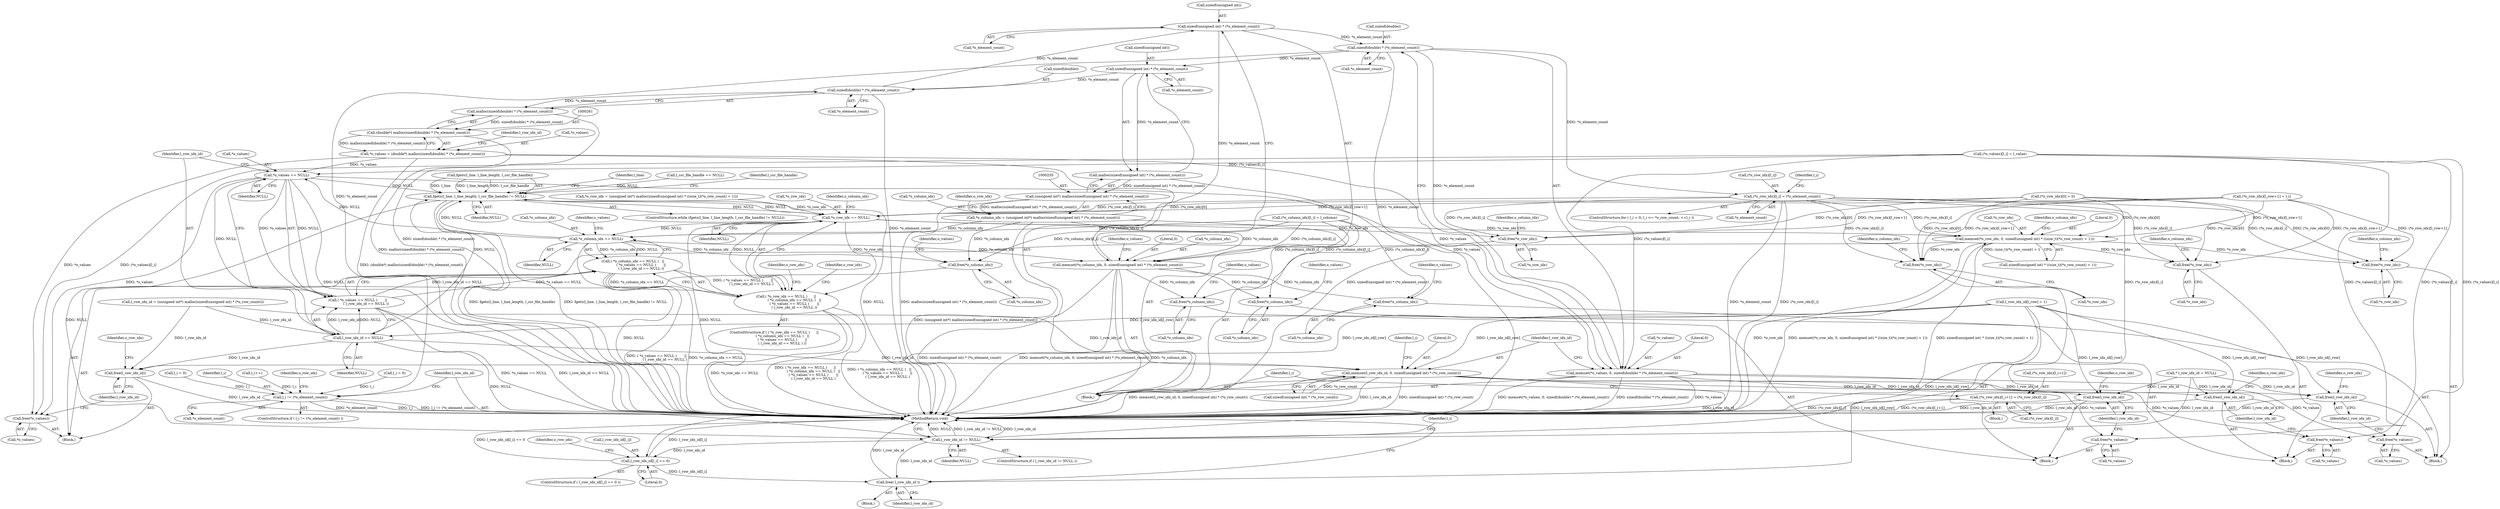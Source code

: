 digraph "0_libxsmm_151481489192e6d1997f8bde52c5c425ea41741d_2@API" {
"1000344" [label="(Call,sizeof(unsigned int) * (*o_element_count))"];
"1000263" [label="(Call,sizeof(double) * (*o_element_count))"];
"1000237" [label="(Call,sizeof(unsigned int) * (*o_element_count))"];
"1000353" [label="(Call,sizeof(double) * (*o_element_count))"];
"1000344" [label="(Call,sizeof(unsigned int) * (*o_element_count))"];
"1000340" [label="(Call,memset(*o_column_idx, 0, sizeof(unsigned int) * (*o_element_count)))"];
"1000180" [label="(Call,free(*o_column_idx))"];
"1000433" [label="(Call,free(*o_column_idx))"];
"1000501" [label="(Call,free(*o_column_idx))"];
"1000236" [label="(Call,malloc(sizeof(unsigned int) * (*o_element_count)))"];
"1000234" [label="(Call,(unsigned int*) malloc(sizeof(unsigned int) * (*o_element_count)))"];
"1000231" [label="(Call,*o_column_idx = (unsigned int*) malloc(sizeof(unsigned int) * (*o_element_count)))"];
"1000285" [label="(Call,*o_column_idx == NULL)"];
"1000164" [label="(Call,fgets(l_line, l_line_length, l_csr_file_handle) != NULL)"];
"1000280" [label="(Call,*o_row_idx == NULL)"];
"1000279" [label="(Call,( *o_row_idx == NULL )      ||\n               ( *o_column_idx == NULL )   ||\n               ( *o_values == NULL )       ||\n               ( l_row_idx_id == NULL ))"];
"1000298" [label="(Call,free(*o_row_idx))"];
"1000327" [label="(Call,memset(*o_row_idx, 0, sizeof(unsigned int) * ((size_t)(*o_row_count) + 1)))"];
"1000177" [label="(Call,free(*o_row_idx))"];
"1000430" [label="(Call,free(*o_row_idx))"];
"1000498" [label="(Call,free(*o_row_idx))"];
"1000526" [label="(Call,l_row_idx_id != NULL)"];
"1000542" [label="(Call,l_row_idx_id[l_i] == 0)"];
"1000559" [label="(Call,free( l_row_idx_id ))"];
"1000284" [label="(Call,( *o_column_idx == NULL )   ||\n               ( *o_values == NULL )       ||\n               ( l_row_idx_id == NULL ))"];
"1000290" [label="(Call,*o_values == NULL)"];
"1000289" [label="(Call,( *o_values == NULL )       ||\n               ( l_row_idx_id == NULL ))"];
"1000294" [label="(Call,l_row_idx_id == NULL)"];
"1000307" [label="(Call,free(l_row_idx_id))"];
"1000358" [label="(Call,memset(l_row_idx_id, 0, sizeof(unsigned int) * (*o_row_count)))"];
"1000186" [label="(Call,free(l_row_idx_id))"];
"1000439" [label="(Call,free(l_row_idx_id))"];
"1000507" [label="(Call,free(l_row_idx_id))"];
"1000304" [label="(Call,free(*o_values))"];
"1000349" [label="(Call,memset(*o_values, 0, sizeof(double) * (*o_element_count)))"];
"1000183" [label="(Call,free(*o_values))"];
"1000436" [label="(Call,free(*o_values))"];
"1000504" [label="(Call,free(*o_values))"];
"1000301" [label="(Call,free(*o_column_idx))"];
"1000262" [label="(Call,malloc(sizeof(double) * (*o_element_count)))"];
"1000260" [label="(Call,(double*) malloc(sizeof(double) * (*o_element_count)))"];
"1000257" [label="(Call,*o_values = (double*) malloc(sizeof(double) * (*o_element_count)))"];
"1000376" [label="(Call,(*o_row_idx)[l_i] = (*o_element_count))"];
"1000548" [label="(Call,(*o_row_idx)[l_i+1] = (*o_row_idx)[l_i])"];
"1000493" [label="(Call,l_i != (*o_element_count))"];
"1000561" [label="(MethodReturn,void)"];
"1000494" [label="(Identifier,l_i)"];
"1000482" [label="(Call,(*o_row_idx)[l_row+1] = l_i)"];
"1000308" [label="(Identifier,l_row_idx_id)"];
"1000477" [label="(Call,l_row_idx_id[l_row] = 1)"];
"1000340" [label="(Call,memset(*o_column_idx, 0, sizeof(unsigned int) * (*o_element_count)))"];
"1000469" [label="(Call,(*o_values)[l_i] = l_value)"];
"1000288" [label="(Identifier,NULL)"];
"1000547" [label="(Block,)"];
"1000298" [label="(Call,free(*o_row_idx))"];
"1000375" [label="(Identifier,l_i)"];
"1000295" [label="(Identifier,l_row_idx_id)"];
"1000286" [label="(Call,*o_column_idx)"];
"1000180" [label="(Call,free(*o_column_idx))"];
"1000475" [label="(Call,l_i++)"];
"1000551" [label="(Identifier,o_row_idx)"];
"1000526" [label="(Call,l_row_idx_id != NULL)"];
"1000506" [label="(Identifier,o_values)"];
"1000293" [label="(Identifier,NULL)"];
"1000230" [label="(Block,)"];
"1000500" [label="(Identifier,o_row_idx)"];
"1000528" [label="(Identifier,NULL)"];
"1000304" [label="(Call,free(*o_values))"];
"1000376" [label="(Call,(*o_row_idx)[l_i] = (*o_element_count))"];
"1000555" [label="(Call,(*o_row_idx)[l_i])"];
"1000495" [label="(Call,*o_element_count)"];
"1000176" [label="(Block,)"];
"1000187" [label="(Identifier,l_row_idx_id)"];
"1000345" [label="(Call,sizeof(unsigned int))"];
"1000383" [label="(Call,(*o_row_idx)[0] = 0)"];
"1000377" [label="(Call,(*o_row_idx)[l_i])"];
"1000505" [label="(Call,*o_values)"];
"1000492" [label="(ControlStructure,if ( l_i != (*o_element_count) ))"];
"1000352" [label="(Literal,0)"];
"1000532" [label="(Identifier,l_i)"];
"1000360" [label="(Literal,0)"];
"1000330" [label="(Literal,0)"];
"1000491" [label="(Identifier,l_csr_file_handle)"];
"1000436" [label="(Call,free(*o_values))"];
"1000290" [label="(Call,*o_values == NULL)"];
"1000285" [label="(Call,*o_column_idx == NULL)"];
"1000433" [label="(Call,free(*o_column_idx))"];
"1000361" [label="(Call,sizeof(unsigned int) * (*o_row_count))"];
"1000542" [label="(Call,l_row_idx_id[l_i] == 0)"];
"1000307" [label="(Call,free(l_row_idx_id))"];
"1000437" [label="(Call,*o_values)"];
"1000502" [label="(Call,*o_column_idx)"];
"1000504" [label="(Call,free(*o_values))"];
"1000182" [label="(Identifier,o_column_idx)"];
"1000359" [label="(Identifier,l_row_idx_id)"];
"1000302" [label="(Call,*o_column_idx)"];
"1000232" [label="(Call,*o_column_idx)"];
"1000435" [label="(Identifier,o_column_idx)"];
"1000498" [label="(Call,free(*o_row_idx))"];
"1000356" [label="(Call,*o_element_count)"];
"1000297" [label="(Block,)"];
"1000266" [label="(Call,*o_element_count)"];
"1000354" [label="(Call,sizeof(double))"];
"1000174" [label="(Identifier,l_line)"];
"1000236" [label="(Call,malloc(sizeof(unsigned int) * (*o_element_count)))"];
"1000311" [label="(Identifier,o_row_idx)"];
"1000178" [label="(Call,*o_row_idx)"];
"1000541" [label="(ControlStructure,if ( l_row_idx_id[l_i] == 0 ))"];
"1000434" [label="(Call,*o_column_idx)"];
"1000389" [label="(Call,l_i = 0)"];
"1000349" [label="(Call,memset(*o_values, 0, sizeof(double) * (*o_element_count)))"];
"1000366" [label="(ControlStructure,for ( l_i = 0; l_i <= *o_row_count; ++l_i ))"];
"1000493" [label="(Call,l_i != (*o_element_count))"];
"1000546" [label="(Literal,0)"];
"1000165" [label="(Call,fgets(l_line, l_line_length, l_csr_file_handle))"];
"1000238" [label="(Call,sizeof(unsigned int))"];
"1000231" [label="(Call,*o_column_idx = (unsigned int*) malloc(sizeof(unsigned int) * (*o_element_count)))"];
"1000344" [label="(Call,sizeof(unsigned int) * (*o_element_count))"];
"1000353" [label="(Call,sizeof(double) * (*o_element_count))"];
"1000499" [label="(Call,*o_row_idx)"];
"1000280" [label="(Call,*o_row_idx == NULL)"];
"1000234" [label="(Call,(unsigned int*) malloc(sizeof(unsigned int) * (*o_element_count)))"];
"1000351" [label="(Identifier,o_values)"];
"1000329" [label="(Identifier,o_row_idx)"];
"1000169" [label="(Identifier,NULL)"];
"1000164" [label="(Call,fgets(l_line, l_line_length, l_csr_file_handle) != NULL)"];
"1000430" [label="(Call,free(*o_row_idx))"];
"1000438" [label="(Identifier,o_values)"];
"1000292" [label="(Identifier,o_values)"];
"1000559" [label="(Call,free( l_row_idx_id ))"];
"1000497" [label="(Block,)"];
"1000268" [label="(Call,l_row_idx_id = (unsigned int*) malloc(sizeof(unsigned int) * (*o_row_count)))"];
"1000529" [label="(Block,)"];
"1000184" [label="(Call,*o_values)"];
"1000142" [label="(Call,* l_row_idx_id = NULL)"];
"1000463" [label="(Call,(*o_column_idx)[l_i] = l_column)"];
"1000439" [label="(Call,free(l_row_idx_id))"];
"1000507" [label="(Call,free(l_row_idx_id))"];
"1000443" [label="(Identifier,o_row_idx)"];
"1000279" [label="(Call,( *o_row_idx == NULL )      ||\n               ( *o_column_idx == NULL )   ||\n               ( *o_values == NULL )       ||\n               ( l_row_idx_id == NULL ))"];
"1000368" [label="(Identifier,l_i)"];
"1000244" [label="(Identifier,o_row_idx)"];
"1000299" [label="(Call,*o_row_idx)"];
"1000237" [label="(Call,sizeof(unsigned int) * (*o_element_count))"];
"1000264" [label="(Call,sizeof(double))"];
"1000240" [label="(Call,*o_element_count)"];
"1000511" [label="(Identifier,o_row_idx)"];
"1000328" [label="(Call,*o_row_idx)"];
"1000431" [label="(Call,*o_row_idx)"];
"1000300" [label="(Identifier,o_row_idx)"];
"1000190" [label="(Identifier,o_row_idx)"];
"1000186" [label="(Call,free(l_row_idx_id))"];
"1000342" [label="(Identifier,o_column_idx)"];
"1000548" [label="(Call,(*o_row_idx)[l_i+1] = (*o_row_idx)[l_i])"];
"1000257" [label="(Call,*o_values = (double*) malloc(sizeof(double) * (*o_element_count)))"];
"1000263" [label="(Call,sizeof(double) * (*o_element_count))"];
"1000294" [label="(Call,l_row_idx_id == NULL)"];
"1000183" [label="(Call,free(*o_values))"];
"1000501" [label="(Call,free(*o_column_idx))"];
"1000185" [label="(Identifier,o_values)"];
"1000177" [label="(Call,free(*o_row_idx))"];
"1000296" [label="(Identifier,NULL)"];
"1000155" [label="(Call,l_csr_file_handle == NULL)"];
"1000429" [label="(Block,)"];
"1000549" [label="(Call,(*o_row_idx)[l_i+1])"];
"1000146" [label="(Call,l_i = 0)"];
"1000305" [label="(Call,*o_values)"];
"1000327" [label="(Call,memset(*o_row_idx, 0, sizeof(unsigned int) * ((size_t)(*o_row_count) + 1)))"];
"1000503" [label="(Identifier,o_column_idx)"];
"1000343" [label="(Literal,0)"];
"1000283" [label="(Identifier,NULL)"];
"1000539" [label="(Identifier,l_i)"];
"1000291" [label="(Call,*o_values)"];
"1000163" [label="(ControlStructure,while (fgets(l_line, l_line_length, l_csr_file_handle) != NULL))"];
"1000303" [label="(Identifier,o_column_idx)"];
"1000242" [label="(Call,*o_row_idx = (unsigned int*) malloc(sizeof(unsigned int) * ((size_t)(*o_row_count) + 1)))"];
"1000347" [label="(Call,*o_element_count)"];
"1000278" [label="(ControlStructure,if ( ( *o_row_idx == NULL )      ||\n               ( *o_column_idx == NULL )   ||\n               ( *o_values == NULL )       ||\n               ( l_row_idx_id == NULL ) ))"];
"1000525" [label="(ControlStructure,if ( l_row_idx_id != NULL ))"];
"1000560" [label="(Identifier,l_row_idx_id)"];
"1000284" [label="(Call,( *o_column_idx == NULL )   ||\n               ( *o_values == NULL )       ||\n               ( l_row_idx_id == NULL ))"];
"1000440" [label="(Identifier,l_row_idx_id)"];
"1000258" [label="(Call,*o_values)"];
"1000527" [label="(Identifier,l_row_idx_id)"];
"1000260" [label="(Call,(double*) malloc(sizeof(double) * (*o_element_count)))"];
"1000262" [label="(Call,malloc(sizeof(double) * (*o_element_count)))"];
"1000301" [label="(Call,free(*o_column_idx))"];
"1000281" [label="(Call,*o_row_idx)"];
"1000306" [label="(Identifier,o_values)"];
"1000269" [label="(Identifier,l_row_idx_id)"];
"1000287" [label="(Identifier,o_column_idx)"];
"1000350" [label="(Call,*o_values)"];
"1000358" [label="(Call,memset(l_row_idx_id, 0, sizeof(unsigned int) * (*o_row_count)))"];
"1000289" [label="(Call,( *o_values == NULL )       ||\n               ( l_row_idx_id == NULL ))"];
"1000181" [label="(Call,*o_column_idx)"];
"1000341" [label="(Call,*o_column_idx)"];
"1000543" [label="(Call,l_row_idx_id[l_i])"];
"1000381" [label="(Call,*o_element_count)"];
"1000508" [label="(Identifier,l_row_idx_id)"];
"1000331" [label="(Call,sizeof(unsigned int) * ((size_t)(*o_row_count) + 1))"];
"1000344" -> "1000340"  [label="AST: "];
"1000344" -> "1000347"  [label="CFG: "];
"1000345" -> "1000344"  [label="AST: "];
"1000347" -> "1000344"  [label="AST: "];
"1000340" -> "1000344"  [label="CFG: "];
"1000344" -> "1000340"  [label="DDG: *o_element_count"];
"1000263" -> "1000344"  [label="DDG: *o_element_count"];
"1000344" -> "1000353"  [label="DDG: *o_element_count"];
"1000263" -> "1000262"  [label="AST: "];
"1000263" -> "1000266"  [label="CFG: "];
"1000264" -> "1000263"  [label="AST: "];
"1000266" -> "1000263"  [label="AST: "];
"1000262" -> "1000263"  [label="CFG: "];
"1000263" -> "1000561"  [label="DDG: *o_element_count"];
"1000263" -> "1000262"  [label="DDG: *o_element_count"];
"1000237" -> "1000263"  [label="DDG: *o_element_count"];
"1000237" -> "1000236"  [label="AST: "];
"1000237" -> "1000240"  [label="CFG: "];
"1000238" -> "1000237"  [label="AST: "];
"1000240" -> "1000237"  [label="AST: "];
"1000236" -> "1000237"  [label="CFG: "];
"1000237" -> "1000236"  [label="DDG: *o_element_count"];
"1000353" -> "1000237"  [label="DDG: *o_element_count"];
"1000353" -> "1000349"  [label="AST: "];
"1000353" -> "1000356"  [label="CFG: "];
"1000354" -> "1000353"  [label="AST: "];
"1000356" -> "1000353"  [label="AST: "];
"1000349" -> "1000353"  [label="CFG: "];
"1000353" -> "1000561"  [label="DDG: *o_element_count"];
"1000353" -> "1000349"  [label="DDG: *o_element_count"];
"1000353" -> "1000376"  [label="DDG: *o_element_count"];
"1000353" -> "1000493"  [label="DDG: *o_element_count"];
"1000340" -> "1000230"  [label="AST: "];
"1000341" -> "1000340"  [label="AST: "];
"1000343" -> "1000340"  [label="AST: "];
"1000351" -> "1000340"  [label="CFG: "];
"1000340" -> "1000561"  [label="DDG: sizeof(unsigned int) * (*o_element_count)"];
"1000340" -> "1000561"  [label="DDG: memset(*o_column_idx, 0, sizeof(unsigned int) * (*o_element_count))"];
"1000340" -> "1000561"  [label="DDG: *o_column_idx"];
"1000340" -> "1000180"  [label="DDG: *o_column_idx"];
"1000285" -> "1000340"  [label="DDG: *o_column_idx"];
"1000463" -> "1000340"  [label="DDG: (*o_column_idx)[l_i]"];
"1000231" -> "1000340"  [label="DDG: *o_column_idx"];
"1000340" -> "1000433"  [label="DDG: *o_column_idx"];
"1000340" -> "1000501"  [label="DDG: *o_column_idx"];
"1000180" -> "1000176"  [label="AST: "];
"1000180" -> "1000181"  [label="CFG: "];
"1000181" -> "1000180"  [label="AST: "];
"1000185" -> "1000180"  [label="CFG: "];
"1000463" -> "1000180"  [label="DDG: (*o_column_idx)[l_i]"];
"1000433" -> "1000429"  [label="AST: "];
"1000433" -> "1000434"  [label="CFG: "];
"1000434" -> "1000433"  [label="AST: "];
"1000438" -> "1000433"  [label="CFG: "];
"1000463" -> "1000433"  [label="DDG: (*o_column_idx)[l_i]"];
"1000501" -> "1000497"  [label="AST: "];
"1000501" -> "1000502"  [label="CFG: "];
"1000502" -> "1000501"  [label="AST: "];
"1000506" -> "1000501"  [label="CFG: "];
"1000463" -> "1000501"  [label="DDG: (*o_column_idx)[l_i]"];
"1000236" -> "1000234"  [label="AST: "];
"1000234" -> "1000236"  [label="CFG: "];
"1000236" -> "1000561"  [label="DDG: sizeof(unsigned int) * (*o_element_count)"];
"1000236" -> "1000234"  [label="DDG: sizeof(unsigned int) * (*o_element_count)"];
"1000234" -> "1000231"  [label="AST: "];
"1000235" -> "1000234"  [label="AST: "];
"1000231" -> "1000234"  [label="CFG: "];
"1000234" -> "1000561"  [label="DDG: malloc(sizeof(unsigned int) * (*o_element_count))"];
"1000234" -> "1000231"  [label="DDG: malloc(sizeof(unsigned int) * (*o_element_count))"];
"1000231" -> "1000230"  [label="AST: "];
"1000232" -> "1000231"  [label="AST: "];
"1000244" -> "1000231"  [label="CFG: "];
"1000231" -> "1000561"  [label="DDG: (unsigned int*) malloc(sizeof(unsigned int) * (*o_element_count))"];
"1000231" -> "1000285"  [label="DDG: *o_column_idx"];
"1000231" -> "1000301"  [label="DDG: *o_column_idx"];
"1000285" -> "1000284"  [label="AST: "];
"1000285" -> "1000288"  [label="CFG: "];
"1000286" -> "1000285"  [label="AST: "];
"1000288" -> "1000285"  [label="AST: "];
"1000292" -> "1000285"  [label="CFG: "];
"1000284" -> "1000285"  [label="CFG: "];
"1000285" -> "1000561"  [label="DDG: NULL"];
"1000285" -> "1000164"  [label="DDG: NULL"];
"1000285" -> "1000284"  [label="DDG: *o_column_idx"];
"1000285" -> "1000284"  [label="DDG: NULL"];
"1000463" -> "1000285"  [label="DDG: (*o_column_idx)[l_i]"];
"1000280" -> "1000285"  [label="DDG: NULL"];
"1000285" -> "1000290"  [label="DDG: NULL"];
"1000285" -> "1000301"  [label="DDG: *o_column_idx"];
"1000164" -> "1000163"  [label="AST: "];
"1000164" -> "1000169"  [label="CFG: "];
"1000165" -> "1000164"  [label="AST: "];
"1000169" -> "1000164"  [label="AST: "];
"1000174" -> "1000164"  [label="CFG: "];
"1000491" -> "1000164"  [label="CFG: "];
"1000164" -> "1000561"  [label="DDG: fgets(l_line, l_line_length, l_csr_file_handle) != NULL"];
"1000164" -> "1000561"  [label="DDG: NULL"];
"1000164" -> "1000561"  [label="DDG: fgets(l_line, l_line_length, l_csr_file_handle)"];
"1000165" -> "1000164"  [label="DDG: l_line"];
"1000165" -> "1000164"  [label="DDG: l_line_length"];
"1000165" -> "1000164"  [label="DDG: l_csr_file_handle"];
"1000280" -> "1000164"  [label="DDG: NULL"];
"1000290" -> "1000164"  [label="DDG: NULL"];
"1000294" -> "1000164"  [label="DDG: NULL"];
"1000155" -> "1000164"  [label="DDG: NULL"];
"1000164" -> "1000280"  [label="DDG: NULL"];
"1000164" -> "1000526"  [label="DDG: NULL"];
"1000280" -> "1000279"  [label="AST: "];
"1000280" -> "1000283"  [label="CFG: "];
"1000281" -> "1000280"  [label="AST: "];
"1000283" -> "1000280"  [label="AST: "];
"1000287" -> "1000280"  [label="CFG: "];
"1000279" -> "1000280"  [label="CFG: "];
"1000280" -> "1000561"  [label="DDG: NULL"];
"1000280" -> "1000279"  [label="DDG: *o_row_idx"];
"1000280" -> "1000279"  [label="DDG: NULL"];
"1000376" -> "1000280"  [label="DDG: (*o_row_idx)[l_i]"];
"1000383" -> "1000280"  [label="DDG: (*o_row_idx)[0]"];
"1000482" -> "1000280"  [label="DDG: (*o_row_idx)[l_row+1]"];
"1000242" -> "1000280"  [label="DDG: *o_row_idx"];
"1000280" -> "1000298"  [label="DDG: *o_row_idx"];
"1000280" -> "1000327"  [label="DDG: *o_row_idx"];
"1000279" -> "1000278"  [label="AST: "];
"1000279" -> "1000284"  [label="CFG: "];
"1000284" -> "1000279"  [label="AST: "];
"1000300" -> "1000279"  [label="CFG: "];
"1000329" -> "1000279"  [label="CFG: "];
"1000279" -> "1000561"  [label="DDG: ( *o_column_idx == NULL )   ||\n               ( *o_values == NULL )       ||\n               ( l_row_idx_id == NULL )"];
"1000279" -> "1000561"  [label="DDG: *o_row_idx == NULL"];
"1000279" -> "1000561"  [label="DDG: ( *o_row_idx == NULL )      ||\n               ( *o_column_idx == NULL )   ||\n               ( *o_values == NULL )       ||\n               ( l_row_idx_id == NULL )"];
"1000284" -> "1000279"  [label="DDG: *o_column_idx == NULL"];
"1000284" -> "1000279"  [label="DDG: ( *o_values == NULL )       ||\n               ( l_row_idx_id == NULL )"];
"1000298" -> "1000297"  [label="AST: "];
"1000298" -> "1000299"  [label="CFG: "];
"1000299" -> "1000298"  [label="AST: "];
"1000303" -> "1000298"  [label="CFG: "];
"1000376" -> "1000298"  [label="DDG: (*o_row_idx)[l_i]"];
"1000383" -> "1000298"  [label="DDG: (*o_row_idx)[0]"];
"1000482" -> "1000298"  [label="DDG: (*o_row_idx)[l_row+1]"];
"1000327" -> "1000230"  [label="AST: "];
"1000327" -> "1000331"  [label="CFG: "];
"1000328" -> "1000327"  [label="AST: "];
"1000330" -> "1000327"  [label="AST: "];
"1000331" -> "1000327"  [label="AST: "];
"1000342" -> "1000327"  [label="CFG: "];
"1000327" -> "1000561"  [label="DDG: sizeof(unsigned int) * ((size_t)(*o_row_count) + 1)"];
"1000327" -> "1000561"  [label="DDG: *o_row_idx"];
"1000327" -> "1000561"  [label="DDG: memset(*o_row_idx, 0, sizeof(unsigned int) * ((size_t)(*o_row_count) + 1))"];
"1000327" -> "1000177"  [label="DDG: *o_row_idx"];
"1000376" -> "1000327"  [label="DDG: (*o_row_idx)[l_i]"];
"1000383" -> "1000327"  [label="DDG: (*o_row_idx)[0]"];
"1000482" -> "1000327"  [label="DDG: (*o_row_idx)[l_row+1]"];
"1000331" -> "1000327"  [label="DDG: (size_t)(*o_row_count) + 1"];
"1000327" -> "1000430"  [label="DDG: *o_row_idx"];
"1000327" -> "1000498"  [label="DDG: *o_row_idx"];
"1000177" -> "1000176"  [label="AST: "];
"1000177" -> "1000178"  [label="CFG: "];
"1000178" -> "1000177"  [label="AST: "];
"1000182" -> "1000177"  [label="CFG: "];
"1000376" -> "1000177"  [label="DDG: (*o_row_idx)[l_i]"];
"1000383" -> "1000177"  [label="DDG: (*o_row_idx)[0]"];
"1000482" -> "1000177"  [label="DDG: (*o_row_idx)[l_row+1]"];
"1000430" -> "1000429"  [label="AST: "];
"1000430" -> "1000431"  [label="CFG: "];
"1000431" -> "1000430"  [label="AST: "];
"1000435" -> "1000430"  [label="CFG: "];
"1000376" -> "1000430"  [label="DDG: (*o_row_idx)[l_i]"];
"1000383" -> "1000430"  [label="DDG: (*o_row_idx)[0]"];
"1000482" -> "1000430"  [label="DDG: (*o_row_idx)[l_row+1]"];
"1000498" -> "1000497"  [label="AST: "];
"1000498" -> "1000499"  [label="CFG: "];
"1000499" -> "1000498"  [label="AST: "];
"1000503" -> "1000498"  [label="CFG: "];
"1000376" -> "1000498"  [label="DDG: (*o_row_idx)[l_i]"];
"1000383" -> "1000498"  [label="DDG: (*o_row_idx)[0]"];
"1000482" -> "1000498"  [label="DDG: (*o_row_idx)[l_row+1]"];
"1000526" -> "1000525"  [label="AST: "];
"1000526" -> "1000528"  [label="CFG: "];
"1000527" -> "1000526"  [label="AST: "];
"1000528" -> "1000526"  [label="AST: "];
"1000532" -> "1000526"  [label="CFG: "];
"1000561" -> "1000526"  [label="CFG: "];
"1000526" -> "1000561"  [label="DDG: NULL"];
"1000526" -> "1000561"  [label="DDG: l_row_idx_id != NULL"];
"1000526" -> "1000561"  [label="DDG: l_row_idx_id"];
"1000142" -> "1000526"  [label="DDG: l_row_idx_id"];
"1000477" -> "1000526"  [label="DDG: l_row_idx_id[l_row]"];
"1000358" -> "1000526"  [label="DDG: l_row_idx_id"];
"1000526" -> "1000542"  [label="DDG: l_row_idx_id"];
"1000526" -> "1000559"  [label="DDG: l_row_idx_id"];
"1000542" -> "1000541"  [label="AST: "];
"1000542" -> "1000546"  [label="CFG: "];
"1000543" -> "1000542"  [label="AST: "];
"1000546" -> "1000542"  [label="AST: "];
"1000551" -> "1000542"  [label="CFG: "];
"1000539" -> "1000542"  [label="CFG: "];
"1000542" -> "1000561"  [label="DDG: l_row_idx_id[l_i] == 0"];
"1000542" -> "1000561"  [label="DDG: l_row_idx_id[l_i]"];
"1000542" -> "1000559"  [label="DDG: l_row_idx_id[l_i]"];
"1000559" -> "1000529"  [label="AST: "];
"1000559" -> "1000560"  [label="CFG: "];
"1000560" -> "1000559"  [label="AST: "];
"1000561" -> "1000559"  [label="CFG: "];
"1000559" -> "1000561"  [label="DDG: l_row_idx_id"];
"1000477" -> "1000559"  [label="DDG: l_row_idx_id[l_row]"];
"1000284" -> "1000289"  [label="CFG: "];
"1000289" -> "1000284"  [label="AST: "];
"1000284" -> "1000561"  [label="DDG: *o_column_idx == NULL"];
"1000284" -> "1000561"  [label="DDG: ( *o_values == NULL )       ||\n               ( l_row_idx_id == NULL )"];
"1000289" -> "1000284"  [label="DDG: *o_values == NULL"];
"1000289" -> "1000284"  [label="DDG: l_row_idx_id == NULL"];
"1000290" -> "1000289"  [label="AST: "];
"1000290" -> "1000293"  [label="CFG: "];
"1000291" -> "1000290"  [label="AST: "];
"1000293" -> "1000290"  [label="AST: "];
"1000295" -> "1000290"  [label="CFG: "];
"1000289" -> "1000290"  [label="CFG: "];
"1000290" -> "1000561"  [label="DDG: NULL"];
"1000290" -> "1000289"  [label="DDG: *o_values"];
"1000290" -> "1000289"  [label="DDG: NULL"];
"1000257" -> "1000290"  [label="DDG: *o_values"];
"1000469" -> "1000290"  [label="DDG: (*o_values)[l_i]"];
"1000290" -> "1000294"  [label="DDG: NULL"];
"1000290" -> "1000304"  [label="DDG: *o_values"];
"1000290" -> "1000349"  [label="DDG: *o_values"];
"1000289" -> "1000294"  [label="CFG: "];
"1000294" -> "1000289"  [label="AST: "];
"1000289" -> "1000561"  [label="DDG: l_row_idx_id == NULL"];
"1000289" -> "1000561"  [label="DDG: *o_values == NULL"];
"1000294" -> "1000289"  [label="DDG: l_row_idx_id"];
"1000294" -> "1000289"  [label="DDG: NULL"];
"1000294" -> "1000296"  [label="CFG: "];
"1000295" -> "1000294"  [label="AST: "];
"1000296" -> "1000294"  [label="AST: "];
"1000294" -> "1000561"  [label="DDG: NULL"];
"1000268" -> "1000294"  [label="DDG: l_row_idx_id"];
"1000477" -> "1000294"  [label="DDG: l_row_idx_id[l_row]"];
"1000294" -> "1000307"  [label="DDG: l_row_idx_id"];
"1000294" -> "1000358"  [label="DDG: l_row_idx_id"];
"1000307" -> "1000297"  [label="AST: "];
"1000307" -> "1000308"  [label="CFG: "];
"1000308" -> "1000307"  [label="AST: "];
"1000311" -> "1000307"  [label="CFG: "];
"1000307" -> "1000561"  [label="DDG: l_row_idx_id"];
"1000268" -> "1000307"  [label="DDG: l_row_idx_id"];
"1000477" -> "1000307"  [label="DDG: l_row_idx_id[l_row]"];
"1000358" -> "1000230"  [label="AST: "];
"1000358" -> "1000361"  [label="CFG: "];
"1000359" -> "1000358"  [label="AST: "];
"1000360" -> "1000358"  [label="AST: "];
"1000361" -> "1000358"  [label="AST: "];
"1000368" -> "1000358"  [label="CFG: "];
"1000358" -> "1000561"  [label="DDG: sizeof(unsigned int) * (*o_row_count)"];
"1000358" -> "1000561"  [label="DDG: memset(l_row_idx_id, 0, sizeof(unsigned int) * (*o_row_count))"];
"1000358" -> "1000561"  [label="DDG: l_row_idx_id"];
"1000358" -> "1000186"  [label="DDG: l_row_idx_id"];
"1000268" -> "1000358"  [label="DDG: l_row_idx_id"];
"1000477" -> "1000358"  [label="DDG: l_row_idx_id[l_row]"];
"1000361" -> "1000358"  [label="DDG: *o_row_count"];
"1000358" -> "1000439"  [label="DDG: l_row_idx_id"];
"1000358" -> "1000507"  [label="DDG: l_row_idx_id"];
"1000186" -> "1000176"  [label="AST: "];
"1000186" -> "1000187"  [label="CFG: "];
"1000187" -> "1000186"  [label="AST: "];
"1000190" -> "1000186"  [label="CFG: "];
"1000186" -> "1000561"  [label="DDG: l_row_idx_id"];
"1000142" -> "1000186"  [label="DDG: l_row_idx_id"];
"1000477" -> "1000186"  [label="DDG: l_row_idx_id[l_row]"];
"1000439" -> "1000429"  [label="AST: "];
"1000439" -> "1000440"  [label="CFG: "];
"1000440" -> "1000439"  [label="AST: "];
"1000443" -> "1000439"  [label="CFG: "];
"1000439" -> "1000561"  [label="DDG: l_row_idx_id"];
"1000142" -> "1000439"  [label="DDG: l_row_idx_id"];
"1000477" -> "1000439"  [label="DDG: l_row_idx_id[l_row]"];
"1000507" -> "1000497"  [label="AST: "];
"1000507" -> "1000508"  [label="CFG: "];
"1000508" -> "1000507"  [label="AST: "];
"1000511" -> "1000507"  [label="CFG: "];
"1000507" -> "1000561"  [label="DDG: l_row_idx_id"];
"1000142" -> "1000507"  [label="DDG: l_row_idx_id"];
"1000477" -> "1000507"  [label="DDG: l_row_idx_id[l_row]"];
"1000304" -> "1000297"  [label="AST: "];
"1000304" -> "1000305"  [label="CFG: "];
"1000305" -> "1000304"  [label="AST: "];
"1000308" -> "1000304"  [label="CFG: "];
"1000257" -> "1000304"  [label="DDG: *o_values"];
"1000469" -> "1000304"  [label="DDG: (*o_values)[l_i]"];
"1000349" -> "1000230"  [label="AST: "];
"1000350" -> "1000349"  [label="AST: "];
"1000352" -> "1000349"  [label="AST: "];
"1000359" -> "1000349"  [label="CFG: "];
"1000349" -> "1000561"  [label="DDG: memset(*o_values, 0, sizeof(double) * (*o_element_count))"];
"1000349" -> "1000561"  [label="DDG: sizeof(double) * (*o_element_count)"];
"1000349" -> "1000561"  [label="DDG: *o_values"];
"1000349" -> "1000183"  [label="DDG: *o_values"];
"1000257" -> "1000349"  [label="DDG: *o_values"];
"1000469" -> "1000349"  [label="DDG: (*o_values)[l_i]"];
"1000349" -> "1000436"  [label="DDG: *o_values"];
"1000349" -> "1000504"  [label="DDG: *o_values"];
"1000183" -> "1000176"  [label="AST: "];
"1000183" -> "1000184"  [label="CFG: "];
"1000184" -> "1000183"  [label="AST: "];
"1000187" -> "1000183"  [label="CFG: "];
"1000469" -> "1000183"  [label="DDG: (*o_values)[l_i]"];
"1000436" -> "1000429"  [label="AST: "];
"1000436" -> "1000437"  [label="CFG: "];
"1000437" -> "1000436"  [label="AST: "];
"1000440" -> "1000436"  [label="CFG: "];
"1000469" -> "1000436"  [label="DDG: (*o_values)[l_i]"];
"1000504" -> "1000497"  [label="AST: "];
"1000504" -> "1000505"  [label="CFG: "];
"1000505" -> "1000504"  [label="AST: "];
"1000508" -> "1000504"  [label="CFG: "];
"1000469" -> "1000504"  [label="DDG: (*o_values)[l_i]"];
"1000301" -> "1000297"  [label="AST: "];
"1000301" -> "1000302"  [label="CFG: "];
"1000302" -> "1000301"  [label="AST: "];
"1000306" -> "1000301"  [label="CFG: "];
"1000463" -> "1000301"  [label="DDG: (*o_column_idx)[l_i]"];
"1000262" -> "1000260"  [label="AST: "];
"1000260" -> "1000262"  [label="CFG: "];
"1000262" -> "1000561"  [label="DDG: sizeof(double) * (*o_element_count)"];
"1000262" -> "1000260"  [label="DDG: sizeof(double) * (*o_element_count)"];
"1000260" -> "1000257"  [label="AST: "];
"1000261" -> "1000260"  [label="AST: "];
"1000257" -> "1000260"  [label="CFG: "];
"1000260" -> "1000561"  [label="DDG: malloc(sizeof(double) * (*o_element_count))"];
"1000260" -> "1000257"  [label="DDG: malloc(sizeof(double) * (*o_element_count))"];
"1000257" -> "1000230"  [label="AST: "];
"1000258" -> "1000257"  [label="AST: "];
"1000269" -> "1000257"  [label="CFG: "];
"1000257" -> "1000561"  [label="DDG: (double*) malloc(sizeof(double) * (*o_element_count))"];
"1000376" -> "1000366"  [label="AST: "];
"1000376" -> "1000381"  [label="CFG: "];
"1000377" -> "1000376"  [label="AST: "];
"1000381" -> "1000376"  [label="AST: "];
"1000375" -> "1000376"  [label="CFG: "];
"1000376" -> "1000561"  [label="DDG: (*o_row_idx)[l_i]"];
"1000376" -> "1000561"  [label="DDG: *o_element_count"];
"1000376" -> "1000548"  [label="DDG: (*o_row_idx)[l_i]"];
"1000548" -> "1000547"  [label="AST: "];
"1000548" -> "1000555"  [label="CFG: "];
"1000549" -> "1000548"  [label="AST: "];
"1000555" -> "1000548"  [label="AST: "];
"1000539" -> "1000548"  [label="CFG: "];
"1000548" -> "1000561"  [label="DDG: (*o_row_idx)[l_i]"];
"1000548" -> "1000561"  [label="DDG: (*o_row_idx)[l_i+1]"];
"1000493" -> "1000492"  [label="AST: "];
"1000493" -> "1000495"  [label="CFG: "];
"1000494" -> "1000493"  [label="AST: "];
"1000495" -> "1000493"  [label="AST: "];
"1000500" -> "1000493"  [label="CFG: "];
"1000527" -> "1000493"  [label="CFG: "];
"1000493" -> "1000561"  [label="DDG: l_i"];
"1000493" -> "1000561"  [label="DDG: l_i != (*o_element_count)"];
"1000493" -> "1000561"  [label="DDG: *o_element_count"];
"1000389" -> "1000493"  [label="DDG: l_i"];
"1000146" -> "1000493"  [label="DDG: l_i"];
"1000475" -> "1000493"  [label="DDG: l_i"];
}
